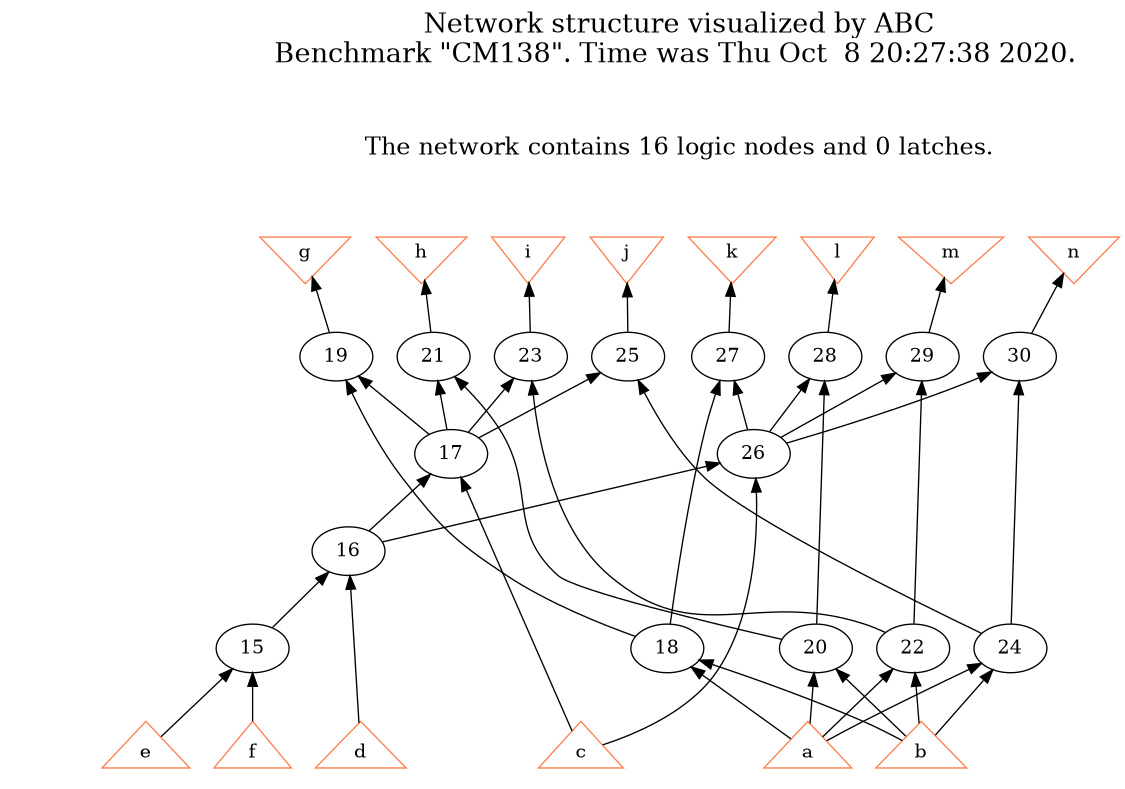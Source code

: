 # Network structure generated by ABC

digraph network {
size = "7.5,10";
center = true;
edge [dir = back];

{
  node [shape = plaintext];
  edge [style = invis];
  LevelTitle1 [label=""];
  LevelTitle2 [label=""];
  Level5 [label = ""];
  Level4 [label = ""];
  Level3 [label = ""];
  Level2 [label = ""];
  Level1 [label = ""];
  Level0 [label = ""];
  LevelTitle1 ->  LevelTitle2 ->  Level5 ->  Level4 ->  Level3 ->  Level2 ->  Level1 ->  Level0;
}

{
  rank = same;
  LevelTitle1;
  title1 [shape=plaintext,
          fontsize=20,
          fontname = "Times-Roman",
          label="Network structure visualized by ABC\nBenchmark \"CM138\". Time was Thu Oct  8 20:27:38 2020. "
         ];
}

{
  rank = same;
  LevelTitle2;
  title2 [shape=plaintext,
          fontsize=18,
          fontname = "Times-Roman",
          label="The network contains 16 logic nodes and 0 latches.\n"
         ];
}

{
  rank = same;
  Level5;
  Node7 [label = "g", shape = invtriangle, color = coral, fillcolor = coral];
  Node8 [label = "h", shape = invtriangle, color = coral, fillcolor = coral];
  Node9 [label = "i", shape = invtriangle, color = coral, fillcolor = coral];
  Node10 [label = "j", shape = invtriangle, color = coral, fillcolor = coral];
  Node11 [label = "k", shape = invtriangle, color = coral, fillcolor = coral];
  Node12 [label = "l", shape = invtriangle, color = coral, fillcolor = coral];
  Node13 [label = "m", shape = invtriangle, color = coral, fillcolor = coral];
  Node14 [label = "n", shape = invtriangle, color = coral, fillcolor = coral];
}

{
  rank = same;
  Level4;
  Node19 [label = "19\n", shape = ellipse];
  Node21 [label = "21\n", shape = ellipse];
  Node23 [label = "23\n", shape = ellipse];
  Node25 [label = "25\n", shape = ellipse];
  Node27 [label = "27\n", shape = ellipse];
  Node28 [label = "28\n", shape = ellipse];
  Node29 [label = "29\n", shape = ellipse];
  Node30 [label = "30\n", shape = ellipse];
}

{
  rank = same;
  Level3;
  Node17 [label = "17\n", shape = ellipse];
  Node26 [label = "26\n", shape = ellipse];
}

{
  rank = same;
  Level2;
  Node16 [label = "16\n", shape = ellipse];
}

{
  rank = same;
  Level1;
  Node15 [label = "15\n", shape = ellipse];
  Node18 [label = "18\n", shape = ellipse];
  Node20 [label = "20\n", shape = ellipse];
  Node22 [label = "22\n", shape = ellipse];
  Node24 [label = "24\n", shape = ellipse];
}

{
  rank = same;
  Level0;
  Node1 [label = "a", shape = triangle, color = coral, fillcolor = coral];
  Node2 [label = "b", shape = triangle, color = coral, fillcolor = coral];
  Node3 [label = "c", shape = triangle, color = coral, fillcolor = coral];
  Node4 [label = "d", shape = triangle, color = coral, fillcolor = coral];
  Node5 [label = "e", shape = triangle, color = coral, fillcolor = coral];
  Node6 [label = "f", shape = triangle, color = coral, fillcolor = coral];
}

title1 -> title2 [style = invis];
title2 -> Node7 [style = invis];
title2 -> Node8 [style = invis];
title2 -> Node9 [style = invis];
title2 -> Node10 [style = invis];
title2 -> Node11 [style = invis];
title2 -> Node12 [style = invis];
title2 -> Node13 [style = invis];
title2 -> Node14 [style = invis];
Node7 -> Node8 [style = invis];
Node8 -> Node9 [style = invis];
Node9 -> Node10 [style = invis];
Node10 -> Node11 [style = invis];
Node11 -> Node12 [style = invis];
Node12 -> Node13 [style = invis];
Node13 -> Node14 [style = invis];
Node7 -> Node19 [style = solid];
Node8 -> Node21 [style = solid];
Node9 -> Node23 [style = solid];
Node10 -> Node25 [style = solid];
Node11 -> Node27 [style = solid];
Node12 -> Node28 [style = solid];
Node13 -> Node29 [style = solid];
Node14 -> Node30 [style = solid];
Node15 -> Node5 [style = solid];
Node15 -> Node6 [style = solid];
Node16 -> Node4 [style = solid];
Node16 -> Node15 [style = solid];
Node17 -> Node3 [style = solid];
Node17 -> Node16 [style = solid];
Node18 -> Node1 [style = solid];
Node18 -> Node2 [style = solid];
Node19 -> Node17 [style = solid];
Node19 -> Node18 [style = solid];
Node20 -> Node1 [style = solid];
Node20 -> Node2 [style = solid];
Node21 -> Node17 [style = solid];
Node21 -> Node20 [style = solid];
Node22 -> Node1 [style = solid];
Node22 -> Node2 [style = solid];
Node23 -> Node17 [style = solid];
Node23 -> Node22 [style = solid];
Node24 -> Node1 [style = solid];
Node24 -> Node2 [style = solid];
Node25 -> Node17 [style = solid];
Node25 -> Node24 [style = solid];
Node26 -> Node3 [style = solid];
Node26 -> Node16 [style = solid];
Node27 -> Node18 [style = solid];
Node27 -> Node26 [style = solid];
Node28 -> Node20 [style = solid];
Node28 -> Node26 [style = solid];
Node29 -> Node22 [style = solid];
Node29 -> Node26 [style = solid];
Node30 -> Node24 [style = solid];
Node30 -> Node26 [style = solid];
}

